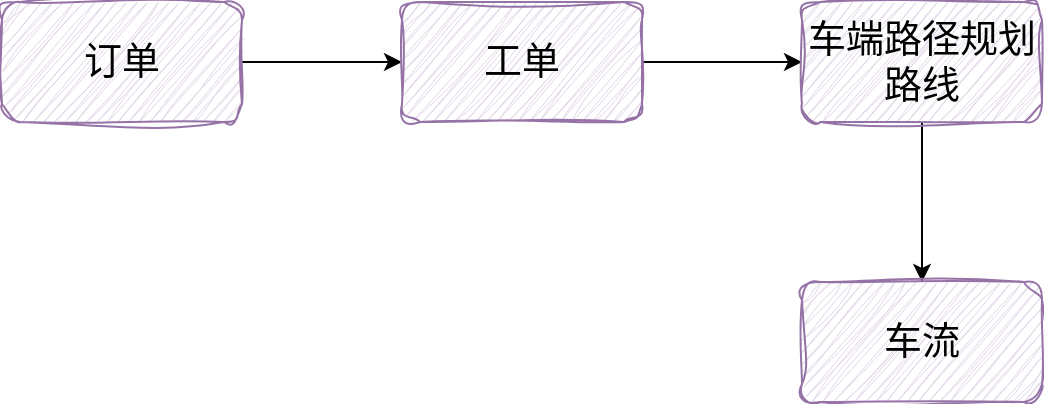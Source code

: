<mxfile version="24.6.1" type="github">
  <diagram name="第 1 页" id="qrbL29LjwJQfhf73JiEF">
    <mxGraphModel dx="1002" dy="535" grid="1" gridSize="10" guides="1" tooltips="1" connect="1" arrows="1" fold="1" page="1" pageScale="1" pageWidth="827" pageHeight="1169" math="0" shadow="0">
      <root>
        <mxCell id="0" />
        <mxCell id="1" parent="0" />
        <mxCell id="j4imnVkP3T4xt2o0lgQL-3" value="" style="edgeStyle=orthogonalEdgeStyle;rounded=0;orthogonalLoop=1;jettySize=auto;html=1;" edge="1" parent="1" source="j4imnVkP3T4xt2o0lgQL-1" target="j4imnVkP3T4xt2o0lgQL-2">
          <mxGeometry relative="1" as="geometry" />
        </mxCell>
        <mxCell id="j4imnVkP3T4xt2o0lgQL-1" value="&lt;font style=&quot;font-size: 19px;&quot;&gt;订单&lt;/font&gt;" style="rounded=1;whiteSpace=wrap;html=1;fillStyle=hatch;fillColor=#e1d5e7;strokeColor=#9673a6;sketch=1;curveFitting=1;jiggle=2;" vertex="1" parent="1">
          <mxGeometry x="70" y="140" width="120" height="60" as="geometry" />
        </mxCell>
        <mxCell id="j4imnVkP3T4xt2o0lgQL-5" value="" style="edgeStyle=orthogonalEdgeStyle;rounded=0;orthogonalLoop=1;jettySize=auto;html=1;" edge="1" parent="1" source="j4imnVkP3T4xt2o0lgQL-2" target="j4imnVkP3T4xt2o0lgQL-4">
          <mxGeometry relative="1" as="geometry" />
        </mxCell>
        <mxCell id="j4imnVkP3T4xt2o0lgQL-2" value="&lt;font style=&quot;font-size: 19px;&quot;&gt;工单&lt;/font&gt;" style="rounded=1;whiteSpace=wrap;html=1;fillStyle=hatch;fillColor=#e1d5e7;strokeColor=#9673a6;sketch=1;curveFitting=1;jiggle=2;" vertex="1" parent="1">
          <mxGeometry x="270" y="140" width="120" height="60" as="geometry" />
        </mxCell>
        <mxCell id="j4imnVkP3T4xt2o0lgQL-7" value="" style="edgeStyle=orthogonalEdgeStyle;rounded=0;orthogonalLoop=1;jettySize=auto;html=1;" edge="1" parent="1" source="j4imnVkP3T4xt2o0lgQL-4" target="j4imnVkP3T4xt2o0lgQL-6">
          <mxGeometry relative="1" as="geometry" />
        </mxCell>
        <mxCell id="j4imnVkP3T4xt2o0lgQL-4" value="&lt;font style=&quot;font-size: 19px;&quot;&gt;车端路径规划路线&lt;/font&gt;" style="rounded=1;whiteSpace=wrap;html=1;fillStyle=hatch;fillColor=#e1d5e7;strokeColor=#9673a6;sketch=1;curveFitting=1;jiggle=2;" vertex="1" parent="1">
          <mxGeometry x="470" y="140" width="120" height="60" as="geometry" />
        </mxCell>
        <mxCell id="j4imnVkP3T4xt2o0lgQL-6" value="&lt;font style=&quot;font-size: 19px;&quot;&gt;车流&lt;/font&gt;" style="rounded=1;whiteSpace=wrap;html=1;fillStyle=hatch;fillColor=#e1d5e7;strokeColor=#9673a6;sketch=1;curveFitting=1;jiggle=2;" vertex="1" parent="1">
          <mxGeometry x="470" y="280" width="120" height="60" as="geometry" />
        </mxCell>
      </root>
    </mxGraphModel>
  </diagram>
</mxfile>
